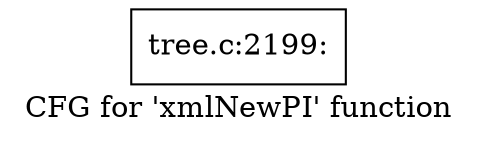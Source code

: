 digraph "CFG for 'xmlNewPI' function" {
	label="CFG for 'xmlNewPI' function";

	Node0x436e790 [shape=record,label="{tree.c:2199:}"];
}
